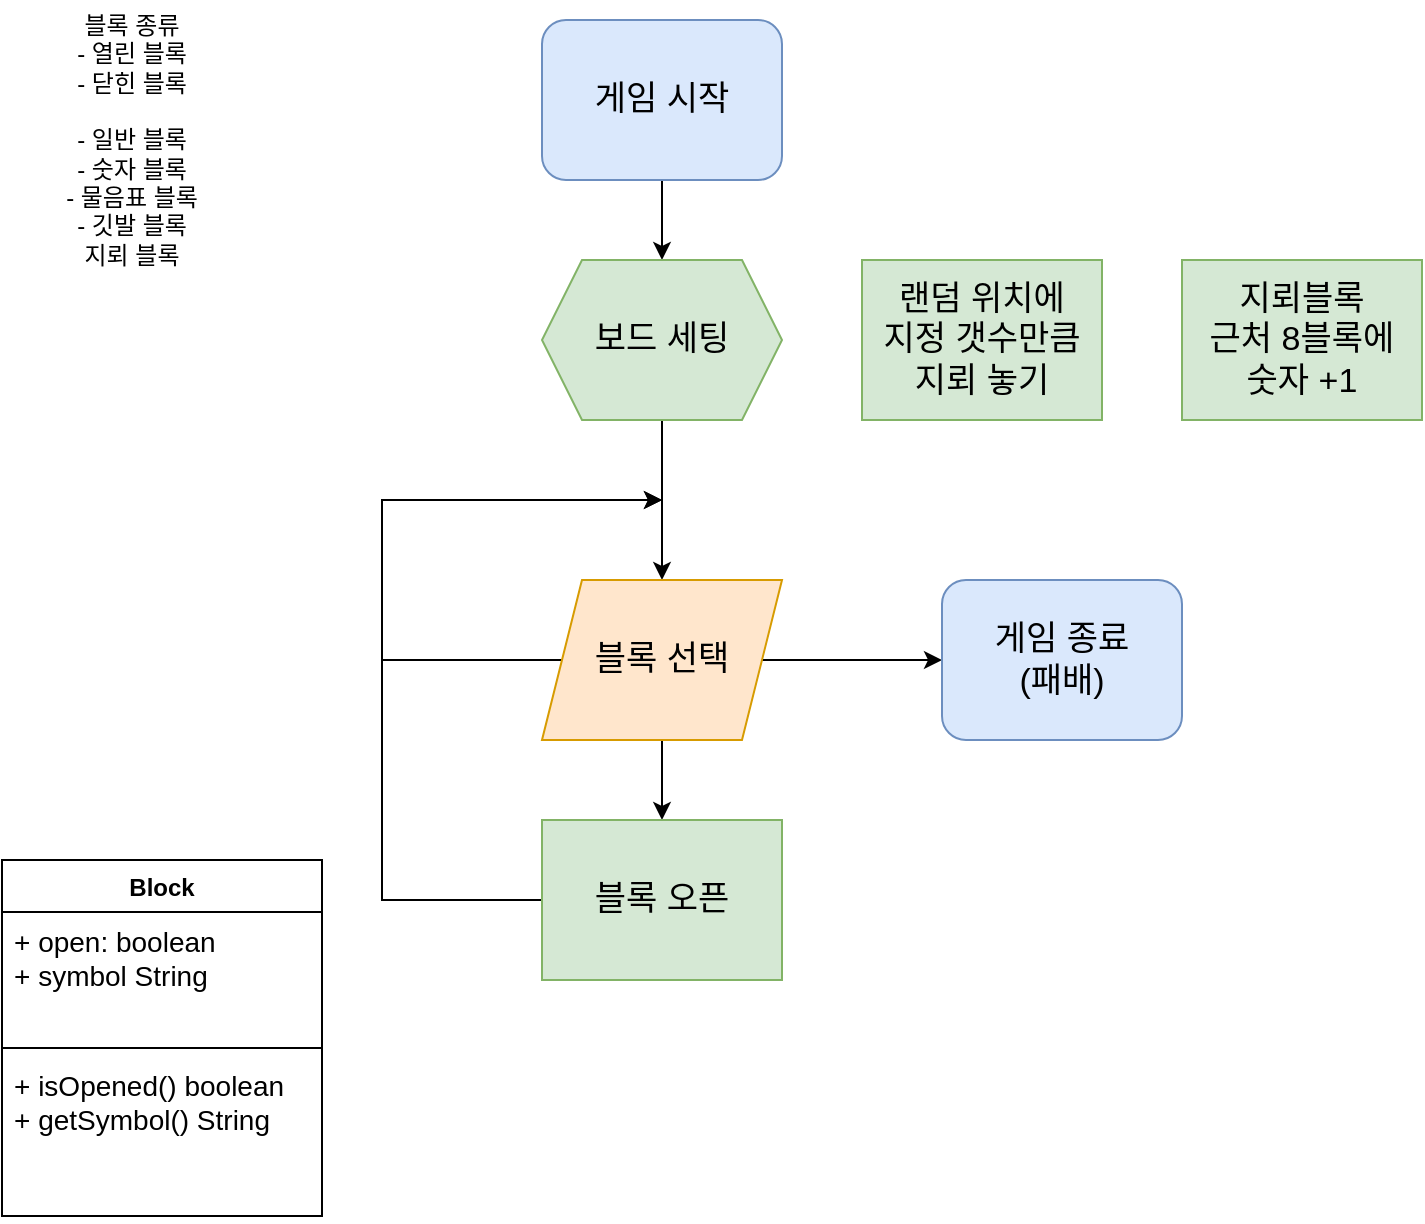 <mxfile version="24.7.6">
  <diagram id="C5RBs43oDa-KdzZeNtuy" name="Page-1">
    <mxGraphModel dx="695" dy="755" grid="1" gridSize="10" guides="1" tooltips="1" connect="1" arrows="1" fold="1" page="1" pageScale="1" pageWidth="827" pageHeight="1169" math="0" shadow="0">
      <root>
        <mxCell id="WIyWlLk6GJQsqaUBKTNV-0" />
        <mxCell id="WIyWlLk6GJQsqaUBKTNV-1" parent="WIyWlLk6GJQsqaUBKTNV-0" />
        <mxCell id="WfOOoD9RHd-EX-u53SII-0" value="블록 종류&lt;div&gt;- 열린 블록&lt;/div&gt;&lt;div&gt;- 닫힌 블록&lt;/div&gt;&lt;div&gt;&lt;br&gt;&lt;/div&gt;&lt;div&gt;- 일반 블록&lt;/div&gt;&lt;div&gt;- 숫자 블록&lt;/div&gt;&lt;div&gt;- 물음표 블록&lt;/div&gt;&lt;div&gt;- 깃발 블록&lt;/div&gt;&lt;div&gt;지뢰 블록&lt;/div&gt;" style="text;html=1;align=center;verticalAlign=middle;whiteSpace=wrap;rounded=0;" vertex="1" parent="WIyWlLk6GJQsqaUBKTNV-1">
          <mxGeometry x="20" y="30" width="110" height="140" as="geometry" />
        </mxCell>
        <mxCell id="WfOOoD9RHd-EX-u53SII-37" style="edgeStyle=orthogonalEdgeStyle;rounded=0;orthogonalLoop=1;jettySize=auto;html=1;exitX=0.5;exitY=1;exitDx=0;exitDy=0;entryX=0.5;entryY=0;entryDx=0;entryDy=0;" edge="1" parent="WIyWlLk6GJQsqaUBKTNV-1" source="WfOOoD9RHd-EX-u53SII-16" target="WfOOoD9RHd-EX-u53SII-17">
          <mxGeometry relative="1" as="geometry" />
        </mxCell>
        <mxCell id="WfOOoD9RHd-EX-u53SII-16" value="게임 시작" style="rounded=1;whiteSpace=wrap;html=1;fillColor=#dae8fc;strokeColor=#6c8ebf;fontSize=17;" vertex="1" parent="WIyWlLk6GJQsqaUBKTNV-1">
          <mxGeometry x="280" y="40" width="120" height="80" as="geometry" />
        </mxCell>
        <mxCell id="WfOOoD9RHd-EX-u53SII-38" style="edgeStyle=orthogonalEdgeStyle;rounded=0;orthogonalLoop=1;jettySize=auto;html=1;exitX=0.5;exitY=1;exitDx=0;exitDy=0;entryX=0.5;entryY=0;entryDx=0;entryDy=0;" edge="1" parent="WIyWlLk6GJQsqaUBKTNV-1" source="WfOOoD9RHd-EX-u53SII-17" target="WfOOoD9RHd-EX-u53SII-21">
          <mxGeometry relative="1" as="geometry" />
        </mxCell>
        <mxCell id="WfOOoD9RHd-EX-u53SII-17" value="보드 세팅" style="shape=hexagon;perimeter=hexagonPerimeter2;whiteSpace=wrap;html=1;fixedSize=1;fontSize=17;fillColor=#d5e8d4;strokeColor=#82b366;" vertex="1" parent="WIyWlLk6GJQsqaUBKTNV-1">
          <mxGeometry x="280" y="160" width="120" height="80" as="geometry" />
        </mxCell>
        <mxCell id="WfOOoD9RHd-EX-u53SII-18" value="랜덤 위치에&lt;div&gt;지정 갯수만큼&lt;/div&gt;&lt;div&gt;지뢰 놓기&lt;/div&gt;" style="rounded=0;whiteSpace=wrap;html=1;fillColor=#d5e8d4;strokeColor=#82b366;fontSize=17;" vertex="1" parent="WIyWlLk6GJQsqaUBKTNV-1">
          <mxGeometry x="440" y="160" width="120" height="80" as="geometry" />
        </mxCell>
        <mxCell id="WfOOoD9RHd-EX-u53SII-19" value="지뢰블록&lt;div&gt;근처 8블록에&lt;/div&gt;&lt;div&gt;숫자 +1&lt;/div&gt;" style="rounded=0;whiteSpace=wrap;html=1;fillColor=#d5e8d4;strokeColor=#82b366;fontSize=17;" vertex="1" parent="WIyWlLk6GJQsqaUBKTNV-1">
          <mxGeometry x="600" y="160" width="120" height="80" as="geometry" />
        </mxCell>
        <mxCell id="WfOOoD9RHd-EX-u53SII-36" style="edgeStyle=orthogonalEdgeStyle;rounded=0;orthogonalLoop=1;jettySize=auto;html=1;exitX=0.5;exitY=1;exitDx=0;exitDy=0;entryX=0.5;entryY=0;entryDx=0;entryDy=0;" edge="1" parent="WIyWlLk6GJQsqaUBKTNV-1" source="WfOOoD9RHd-EX-u53SII-21">
          <mxGeometry relative="1" as="geometry">
            <mxPoint x="340" y="440" as="targetPoint" />
          </mxGeometry>
        </mxCell>
        <mxCell id="WfOOoD9RHd-EX-u53SII-46" style="edgeStyle=orthogonalEdgeStyle;rounded=0;orthogonalLoop=1;jettySize=auto;html=1;exitX=0;exitY=0.5;exitDx=0;exitDy=0;" edge="1" parent="WIyWlLk6GJQsqaUBKTNV-1" source="WfOOoD9RHd-EX-u53SII-21">
          <mxGeometry relative="1" as="geometry">
            <mxPoint x="340" y="280" as="targetPoint" />
            <Array as="points">
              <mxPoint x="200" y="360" />
              <mxPoint x="200" y="280" />
            </Array>
          </mxGeometry>
        </mxCell>
        <mxCell id="WfOOoD9RHd-EX-u53SII-56" style="edgeStyle=orthogonalEdgeStyle;rounded=0;orthogonalLoop=1;jettySize=auto;html=1;exitX=1;exitY=0.5;exitDx=0;exitDy=0;entryX=0;entryY=0.5;entryDx=0;entryDy=0;" edge="1" parent="WIyWlLk6GJQsqaUBKTNV-1" source="WfOOoD9RHd-EX-u53SII-21" target="WfOOoD9RHd-EX-u53SII-55">
          <mxGeometry relative="1" as="geometry">
            <mxPoint x="420" y="360" as="targetPoint" />
          </mxGeometry>
        </mxCell>
        <mxCell id="WfOOoD9RHd-EX-u53SII-21" value="블록 선택" style="shape=parallelogram;perimeter=parallelogramPerimeter;whiteSpace=wrap;html=1;fixedSize=1;fillColor=#ffe6cc;strokeColor=#d79b00;fontSize=17;" vertex="1" parent="WIyWlLk6GJQsqaUBKTNV-1">
          <mxGeometry x="280" y="320" width="120" height="80" as="geometry" />
        </mxCell>
        <mxCell id="WfOOoD9RHd-EX-u53SII-47" value="Block" style="swimlane;fontStyle=1;align=center;verticalAlign=top;childLayout=stackLayout;horizontal=1;startSize=26;horizontalStack=0;resizeParent=1;resizeParentMax=0;resizeLast=0;collapsible=1;marginBottom=0;whiteSpace=wrap;html=1;" vertex="1" parent="WIyWlLk6GJQsqaUBKTNV-1">
          <mxGeometry x="10" y="460" width="160" height="178" as="geometry" />
        </mxCell>
        <mxCell id="WfOOoD9RHd-EX-u53SII-48" value="+ open: boolean&lt;div style=&quot;font-size: 14px;&quot;&gt;+ symbol String&lt;/div&gt;" style="text;strokeColor=none;fillColor=none;align=left;verticalAlign=top;spacingLeft=4;spacingRight=4;overflow=hidden;rotatable=0;points=[[0,0.5],[1,0.5]];portConstraint=eastwest;whiteSpace=wrap;html=1;fontSize=14;" vertex="1" parent="WfOOoD9RHd-EX-u53SII-47">
          <mxGeometry y="26" width="160" height="64" as="geometry" />
        </mxCell>
        <mxCell id="WfOOoD9RHd-EX-u53SII-49" value="" style="line;strokeWidth=1;fillColor=none;align=left;verticalAlign=middle;spacingTop=-1;spacingLeft=3;spacingRight=3;rotatable=0;labelPosition=right;points=[];portConstraint=eastwest;strokeColor=inherit;" vertex="1" parent="WfOOoD9RHd-EX-u53SII-47">
          <mxGeometry y="90" width="160" height="8" as="geometry" />
        </mxCell>
        <mxCell id="WfOOoD9RHd-EX-u53SII-50" value="+ isOpened() boolean&lt;div style=&quot;font-size: 14px;&quot;&gt;+ getSymbol() String&lt;/div&gt;" style="text;strokeColor=none;fillColor=none;align=left;verticalAlign=top;spacingLeft=4;spacingRight=4;overflow=hidden;rotatable=0;points=[[0,0.5],[1,0.5]];portConstraint=eastwest;whiteSpace=wrap;html=1;fontSize=14;" vertex="1" parent="WfOOoD9RHd-EX-u53SII-47">
          <mxGeometry y="98" width="160" height="80" as="geometry" />
        </mxCell>
        <mxCell id="WfOOoD9RHd-EX-u53SII-55" value="게임 종료&lt;div&gt;(패배)&lt;/div&gt;" style="rounded=1;whiteSpace=wrap;html=1;fillColor=#dae8fc;strokeColor=#6c8ebf;fontSize=17;" vertex="1" parent="WIyWlLk6GJQsqaUBKTNV-1">
          <mxGeometry x="480" y="320" width="120" height="80" as="geometry" />
        </mxCell>
        <mxCell id="WfOOoD9RHd-EX-u53SII-59" style="edgeStyle=orthogonalEdgeStyle;rounded=0;orthogonalLoop=1;jettySize=auto;html=1;exitX=0;exitY=0.5;exitDx=0;exitDy=0;" edge="1" parent="WIyWlLk6GJQsqaUBKTNV-1" source="WfOOoD9RHd-EX-u53SII-58">
          <mxGeometry relative="1" as="geometry">
            <mxPoint x="340" y="280" as="targetPoint" />
            <Array as="points">
              <mxPoint x="200" y="480" />
              <mxPoint x="200" y="280" />
            </Array>
          </mxGeometry>
        </mxCell>
        <mxCell id="WfOOoD9RHd-EX-u53SII-58" value="블록 오픈" style="rounded=0;whiteSpace=wrap;html=1;fillColor=#d5e8d4;strokeColor=#82b366;fontSize=17;" vertex="1" parent="WIyWlLk6GJQsqaUBKTNV-1">
          <mxGeometry x="280" y="440" width="120" height="80" as="geometry" />
        </mxCell>
      </root>
    </mxGraphModel>
  </diagram>
</mxfile>
